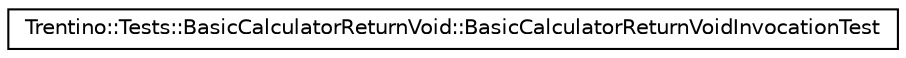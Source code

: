 digraph G
{
  edge [fontname="Helvetica",fontsize="10",labelfontname="Helvetica",labelfontsize="10"];
  node [fontname="Helvetica",fontsize="10",shape=record];
  rankdir="LR";
  Node1 [label="Trentino::Tests::BasicCalculatorReturnVoid::BasicCalculatorReturnVoidInvocationTest",height=0.2,width=0.4,color="black", fillcolor="white", style="filled",URL="$class_trentino_1_1_tests_1_1_basic_calculator_return_void_1_1_basic_calculator_return_void_invocation_test.html"];
}

